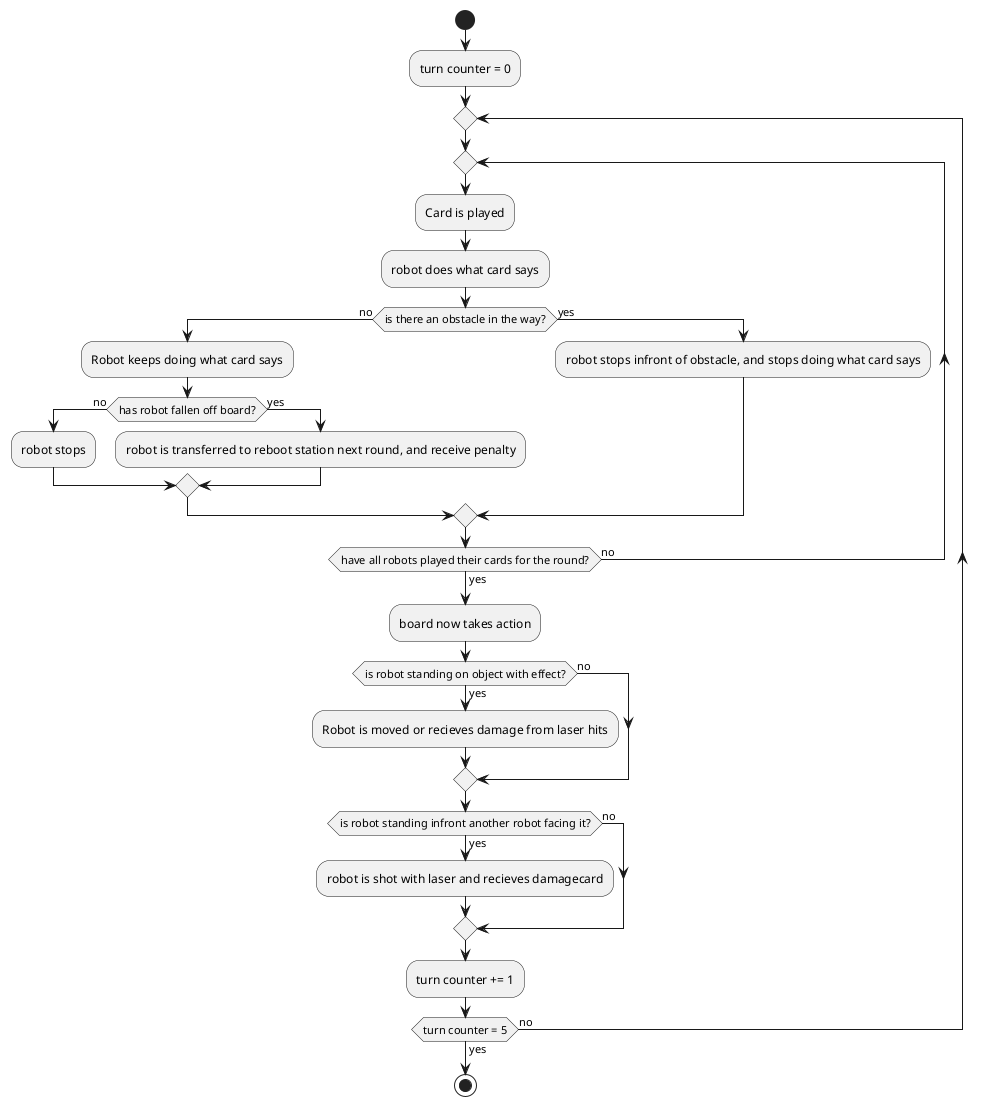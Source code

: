 @startuml
'https://plantuml.com/activity-diagram-beta

start
:turn counter = 0;
repeat
repeat
:Card is played;
:robot does what card says;
if(is there an obstacle in the way?) then (no)
:Robot keeps doing what card says;
    if(has robot fallen off board?) then (no)
    :robot stops;
    else(yes)
    :robot is transferred to reboot station next round, and receive penalty;
    endif
else(yes)
:robot stops infront of obstacle, and stops doing what card says;
endif
repeat while (have all robots played their cards for the round?) is (no) not (yes)
:board now takes action;
if(is robot standing on object with effect?) then (yes)
:Robot is moved or recieves damage from laser hits;
else(no)
endif
if(is robot standing infront another robot facing it?) then (yes)
:robot is shot with laser and recieves damagecard;
else (no)
endif
:turn counter += 1;
repeat while(turn counter = 5) is (no) not (yes)
stop

@enduml
